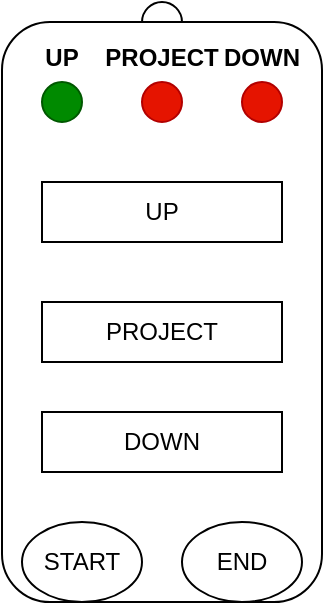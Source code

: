 <mxfile version="24.4.4" type="device">
  <diagram name="Page-1" id="7rWQn6SCv7dxfdUiIuAD">
    <mxGraphModel dx="1050" dy="557" grid="1" gridSize="10" guides="1" tooltips="1" connect="1" arrows="1" fold="1" page="1" pageScale="1" pageWidth="827" pageHeight="1169" math="0" shadow="0">
      <root>
        <mxCell id="0" />
        <mxCell id="1" parent="0" />
        <mxCell id="ZtDkH1S12_zKkrqFkgp--2" value="" style="ellipse;whiteSpace=wrap;html=1;" vertex="1" parent="1">
          <mxGeometry x="350" y="50" width="20" height="20" as="geometry" />
        </mxCell>
        <mxCell id="ZtDkH1S12_zKkrqFkgp--1" value="" style="rounded=1;whiteSpace=wrap;html=1;rotation=90;" vertex="1" parent="1">
          <mxGeometry x="215" y="125" width="290" height="160" as="geometry" />
        </mxCell>
        <mxCell id="ZtDkH1S12_zKkrqFkgp--4" value="UP&lt;div&gt;&lt;br&gt;&lt;/div&gt;" style="text;html=1;align=center;verticalAlign=middle;whiteSpace=wrap;rounded=0;fontStyle=1" vertex="1" parent="1">
          <mxGeometry x="280" y="70" width="60" height="30" as="geometry" />
        </mxCell>
        <mxCell id="ZtDkH1S12_zKkrqFkgp--5" value="PROJECT&lt;div&gt;&lt;br&gt;&lt;/div&gt;" style="text;html=1;align=center;verticalAlign=middle;whiteSpace=wrap;rounded=0;fontStyle=1" vertex="1" parent="1">
          <mxGeometry x="330" y="70" width="60" height="30" as="geometry" />
        </mxCell>
        <mxCell id="ZtDkH1S12_zKkrqFkgp--6" value="&lt;div&gt;DOWN&lt;/div&gt;&lt;div&gt;&lt;br&gt;&lt;/div&gt;" style="text;html=1;align=center;verticalAlign=middle;whiteSpace=wrap;rounded=0;fontStyle=1" vertex="1" parent="1">
          <mxGeometry x="380" y="70" width="60" height="30" as="geometry" />
        </mxCell>
        <mxCell id="ZtDkH1S12_zKkrqFkgp--7" value="" style="ellipse;whiteSpace=wrap;html=1;aspect=fixed;fillColor=#008a00;fontColor=#ffffff;strokeColor=#005700;" vertex="1" parent="1">
          <mxGeometry x="300" y="90" width="20" height="20" as="geometry" />
        </mxCell>
        <mxCell id="ZtDkH1S12_zKkrqFkgp--8" value="" style="ellipse;whiteSpace=wrap;html=1;aspect=fixed;fillColor=#e51400;fontColor=#ffffff;strokeColor=#B20000;" vertex="1" parent="1">
          <mxGeometry x="400" y="90" width="20" height="20" as="geometry" />
        </mxCell>
        <mxCell id="ZtDkH1S12_zKkrqFkgp--9" value="" style="ellipse;whiteSpace=wrap;html=1;aspect=fixed;fillColor=#e51400;fontColor=#ffffff;strokeColor=#B20000;" vertex="1" parent="1">
          <mxGeometry x="350" y="90" width="20" height="20" as="geometry" />
        </mxCell>
        <mxCell id="ZtDkH1S12_zKkrqFkgp--13" value="&lt;div&gt;&lt;br&gt;&lt;/div&gt;UP&lt;div&gt;&lt;br&gt;&lt;/div&gt;" style="rounded=0;whiteSpace=wrap;html=1;" vertex="1" parent="1">
          <mxGeometry x="300" y="140" width="120" height="30" as="geometry" />
        </mxCell>
        <mxCell id="ZtDkH1S12_zKkrqFkgp--14" value="&lt;div&gt;PROJECT&lt;/div&gt;" style="rounded=0;whiteSpace=wrap;html=1;" vertex="1" parent="1">
          <mxGeometry x="300" y="200" width="120" height="30" as="geometry" />
        </mxCell>
        <mxCell id="ZtDkH1S12_zKkrqFkgp--15" value="&lt;div&gt;DOWN&lt;/div&gt;" style="rounded=0;whiteSpace=wrap;html=1;" vertex="1" parent="1">
          <mxGeometry x="300" y="255" width="120" height="30" as="geometry" />
        </mxCell>
        <mxCell id="ZtDkH1S12_zKkrqFkgp--18" value="START" style="ellipse;whiteSpace=wrap;html=1;" vertex="1" parent="1">
          <mxGeometry x="290" y="310" width="60" height="40" as="geometry" />
        </mxCell>
        <mxCell id="ZtDkH1S12_zKkrqFkgp--19" value="END" style="ellipse;whiteSpace=wrap;html=1;" vertex="1" parent="1">
          <mxGeometry x="370" y="310" width="60" height="40" as="geometry" />
        </mxCell>
      </root>
    </mxGraphModel>
  </diagram>
</mxfile>

